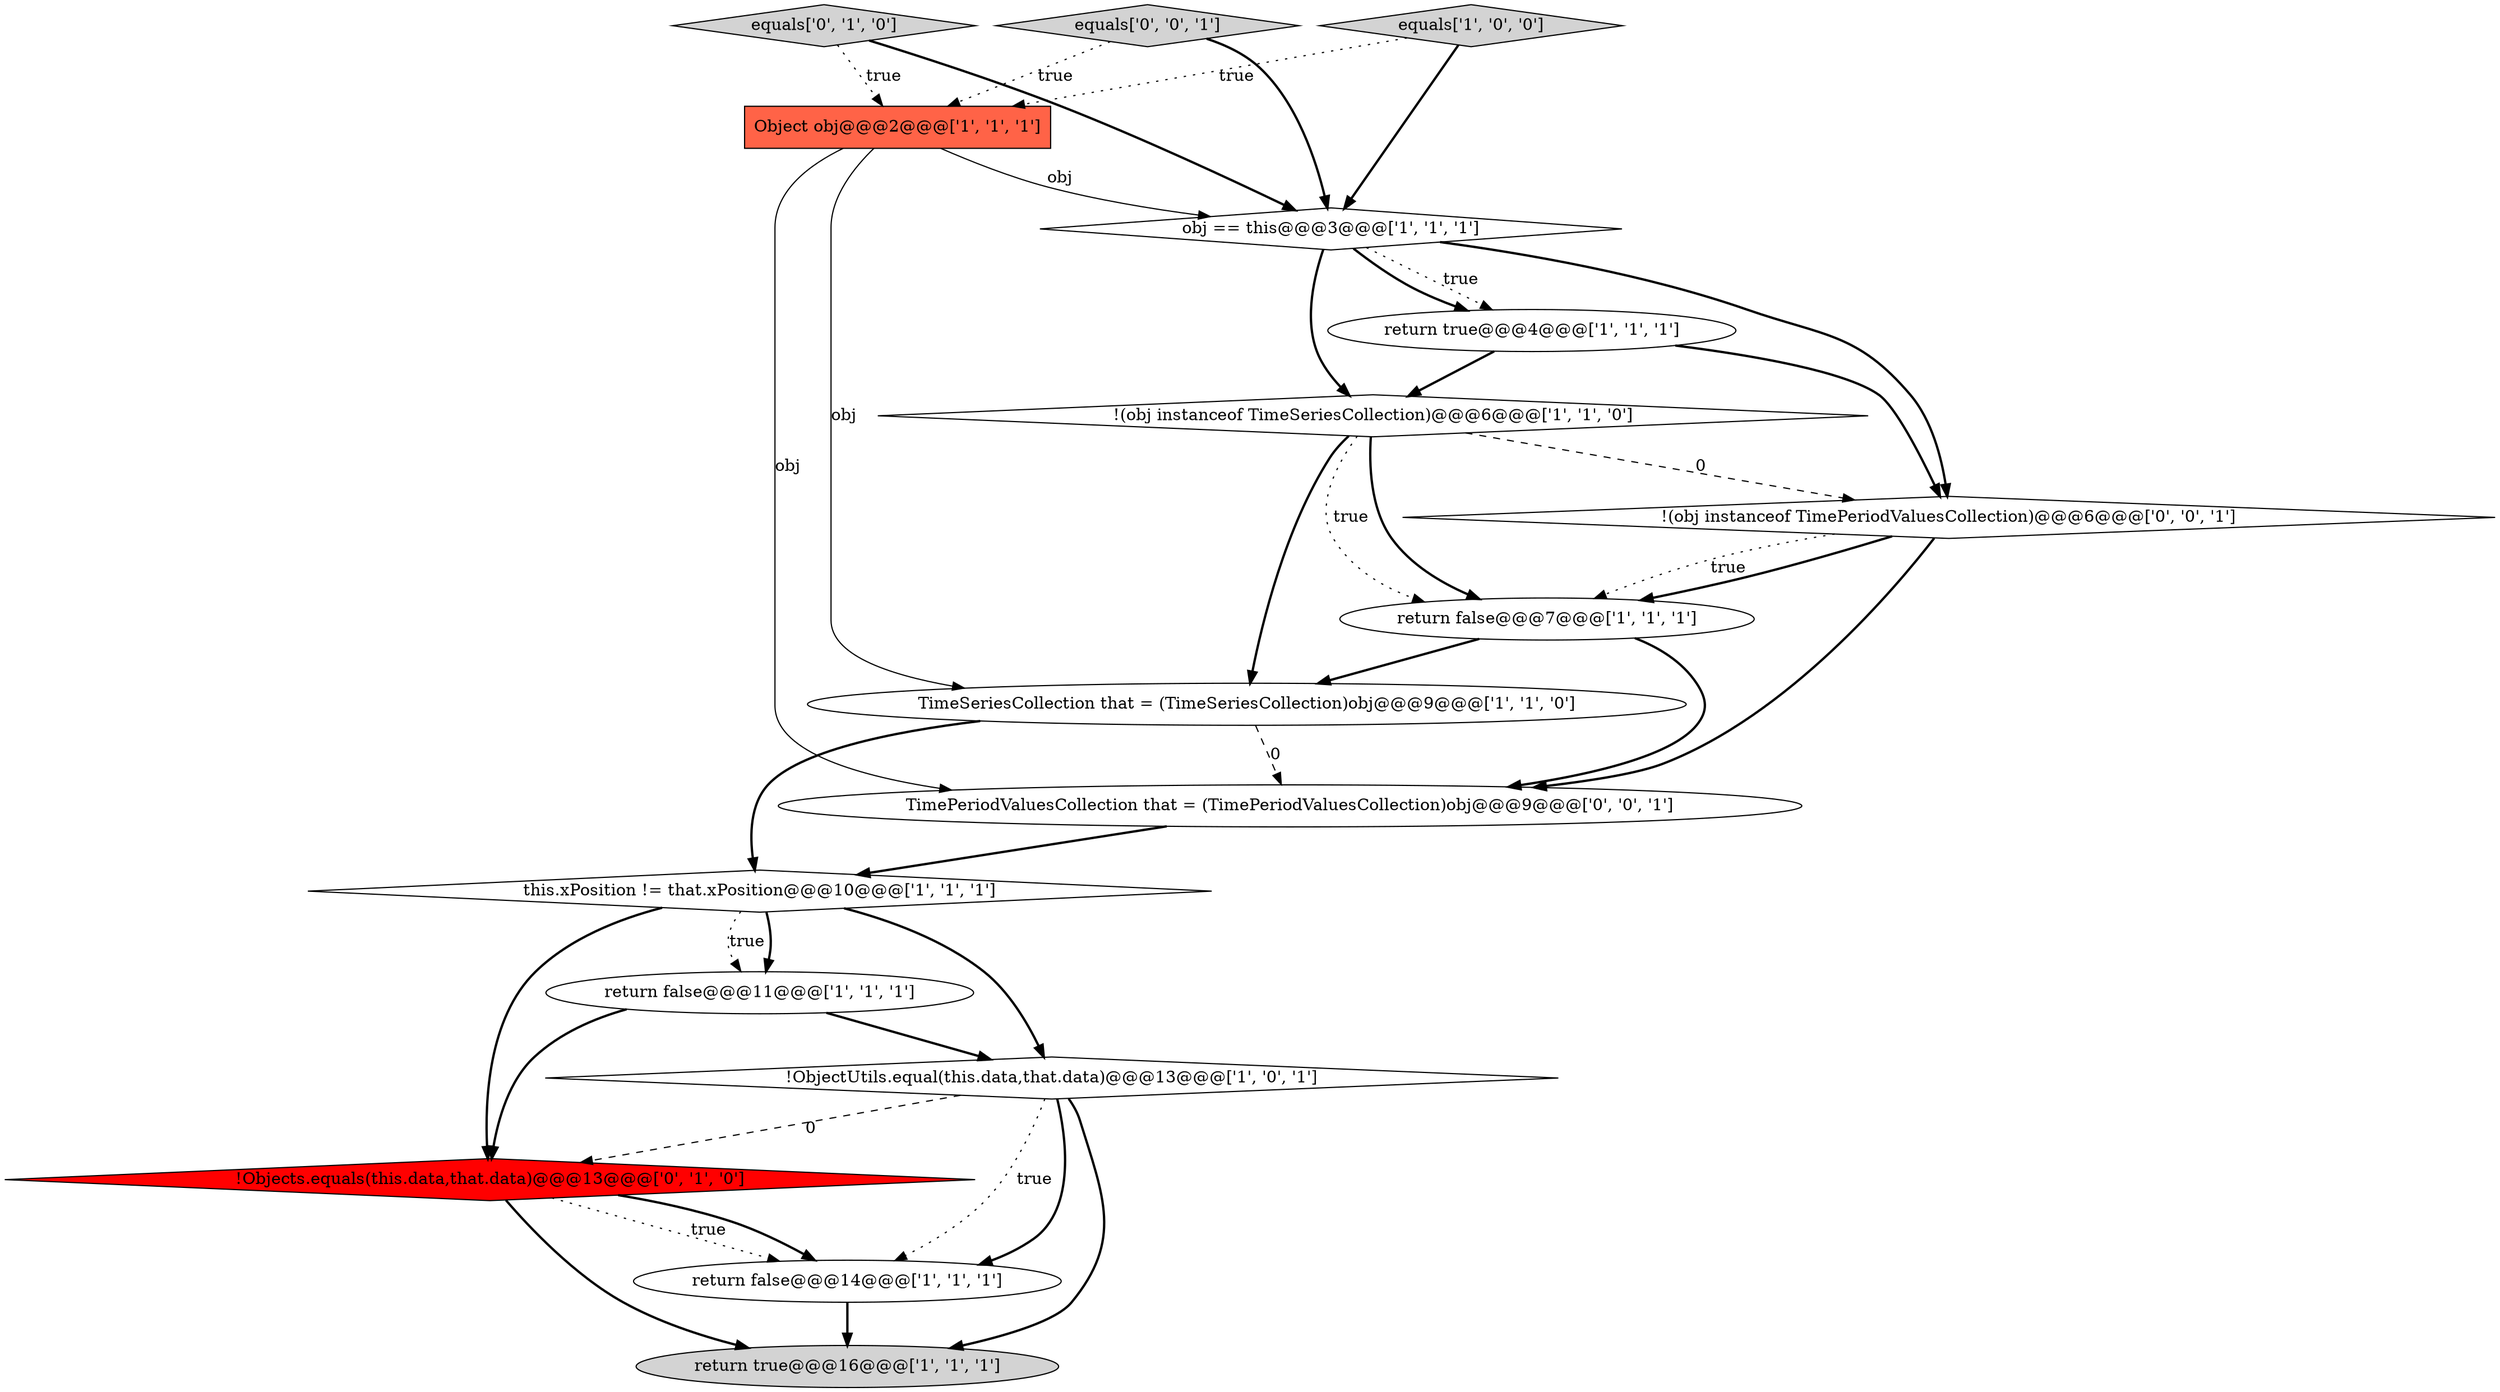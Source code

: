 digraph {
14 [style = filled, label = "equals['0', '0', '1']", fillcolor = lightgray, shape = diamond image = "AAA0AAABBB3BBB"];
15 [style = filled, label = "!(obj instanceof TimePeriodValuesCollection)@@@6@@@['0', '0', '1']", fillcolor = white, shape = diamond image = "AAA0AAABBB3BBB"];
10 [style = filled, label = "return true@@@4@@@['1', '1', '1']", fillcolor = white, shape = ellipse image = "AAA0AAABBB1BBB"];
0 [style = filled, label = "return false@@@7@@@['1', '1', '1']", fillcolor = white, shape = ellipse image = "AAA0AAABBB1BBB"];
6 [style = filled, label = "!(obj instanceof TimeSeriesCollection)@@@6@@@['1', '1', '0']", fillcolor = white, shape = diamond image = "AAA0AAABBB1BBB"];
8 [style = filled, label = "equals['1', '0', '0']", fillcolor = lightgray, shape = diamond image = "AAA0AAABBB1BBB"];
11 [style = filled, label = "return true@@@16@@@['1', '1', '1']", fillcolor = lightgray, shape = ellipse image = "AAA0AAABBB1BBB"];
1 [style = filled, label = "return false@@@14@@@['1', '1', '1']", fillcolor = white, shape = ellipse image = "AAA0AAABBB1BBB"];
4 [style = filled, label = "Object obj@@@2@@@['1', '1', '1']", fillcolor = tomato, shape = box image = "AAA0AAABBB1BBB"];
5 [style = filled, label = "TimeSeriesCollection that = (TimeSeriesCollection)obj@@@9@@@['1', '1', '0']", fillcolor = white, shape = ellipse image = "AAA0AAABBB1BBB"];
2 [style = filled, label = "obj == this@@@3@@@['1', '1', '1']", fillcolor = white, shape = diamond image = "AAA0AAABBB1BBB"];
7 [style = filled, label = "!ObjectUtils.equal(this.data,that.data)@@@13@@@['1', '0', '1']", fillcolor = white, shape = diamond image = "AAA0AAABBB1BBB"];
3 [style = filled, label = "return false@@@11@@@['1', '1', '1']", fillcolor = white, shape = ellipse image = "AAA0AAABBB1BBB"];
9 [style = filled, label = "this.xPosition != that.xPosition@@@10@@@['1', '1', '1']", fillcolor = white, shape = diamond image = "AAA0AAABBB1BBB"];
12 [style = filled, label = "!Objects.equals(this.data,that.data)@@@13@@@['0', '1', '0']", fillcolor = red, shape = diamond image = "AAA1AAABBB2BBB"];
16 [style = filled, label = "TimePeriodValuesCollection that = (TimePeriodValuesCollection)obj@@@9@@@['0', '0', '1']", fillcolor = white, shape = ellipse image = "AAA0AAABBB3BBB"];
13 [style = filled, label = "equals['0', '1', '0']", fillcolor = lightgray, shape = diamond image = "AAA0AAABBB2BBB"];
4->2 [style = solid, label="obj"];
2->10 [style = dotted, label="true"];
0->16 [style = bold, label=""];
16->9 [style = bold, label=""];
7->11 [style = bold, label=""];
7->1 [style = bold, label=""];
10->15 [style = bold, label=""];
5->9 [style = bold, label=""];
2->6 [style = bold, label=""];
12->11 [style = bold, label=""];
12->1 [style = dotted, label="true"];
4->16 [style = solid, label="obj"];
6->0 [style = bold, label=""];
3->12 [style = bold, label=""];
9->7 [style = bold, label=""];
2->10 [style = bold, label=""];
15->0 [style = dotted, label="true"];
12->1 [style = bold, label=""];
15->16 [style = bold, label=""];
10->6 [style = bold, label=""];
8->4 [style = dotted, label="true"];
1->11 [style = bold, label=""];
5->16 [style = dashed, label="0"];
6->5 [style = bold, label=""];
4->5 [style = solid, label="obj"];
8->2 [style = bold, label=""];
3->7 [style = bold, label=""];
6->15 [style = dashed, label="0"];
15->0 [style = bold, label=""];
2->15 [style = bold, label=""];
7->12 [style = dashed, label="0"];
9->3 [style = bold, label=""];
14->2 [style = bold, label=""];
9->12 [style = bold, label=""];
6->0 [style = dotted, label="true"];
7->1 [style = dotted, label="true"];
14->4 [style = dotted, label="true"];
9->3 [style = dotted, label="true"];
13->4 [style = dotted, label="true"];
0->5 [style = bold, label=""];
13->2 [style = bold, label=""];
}
